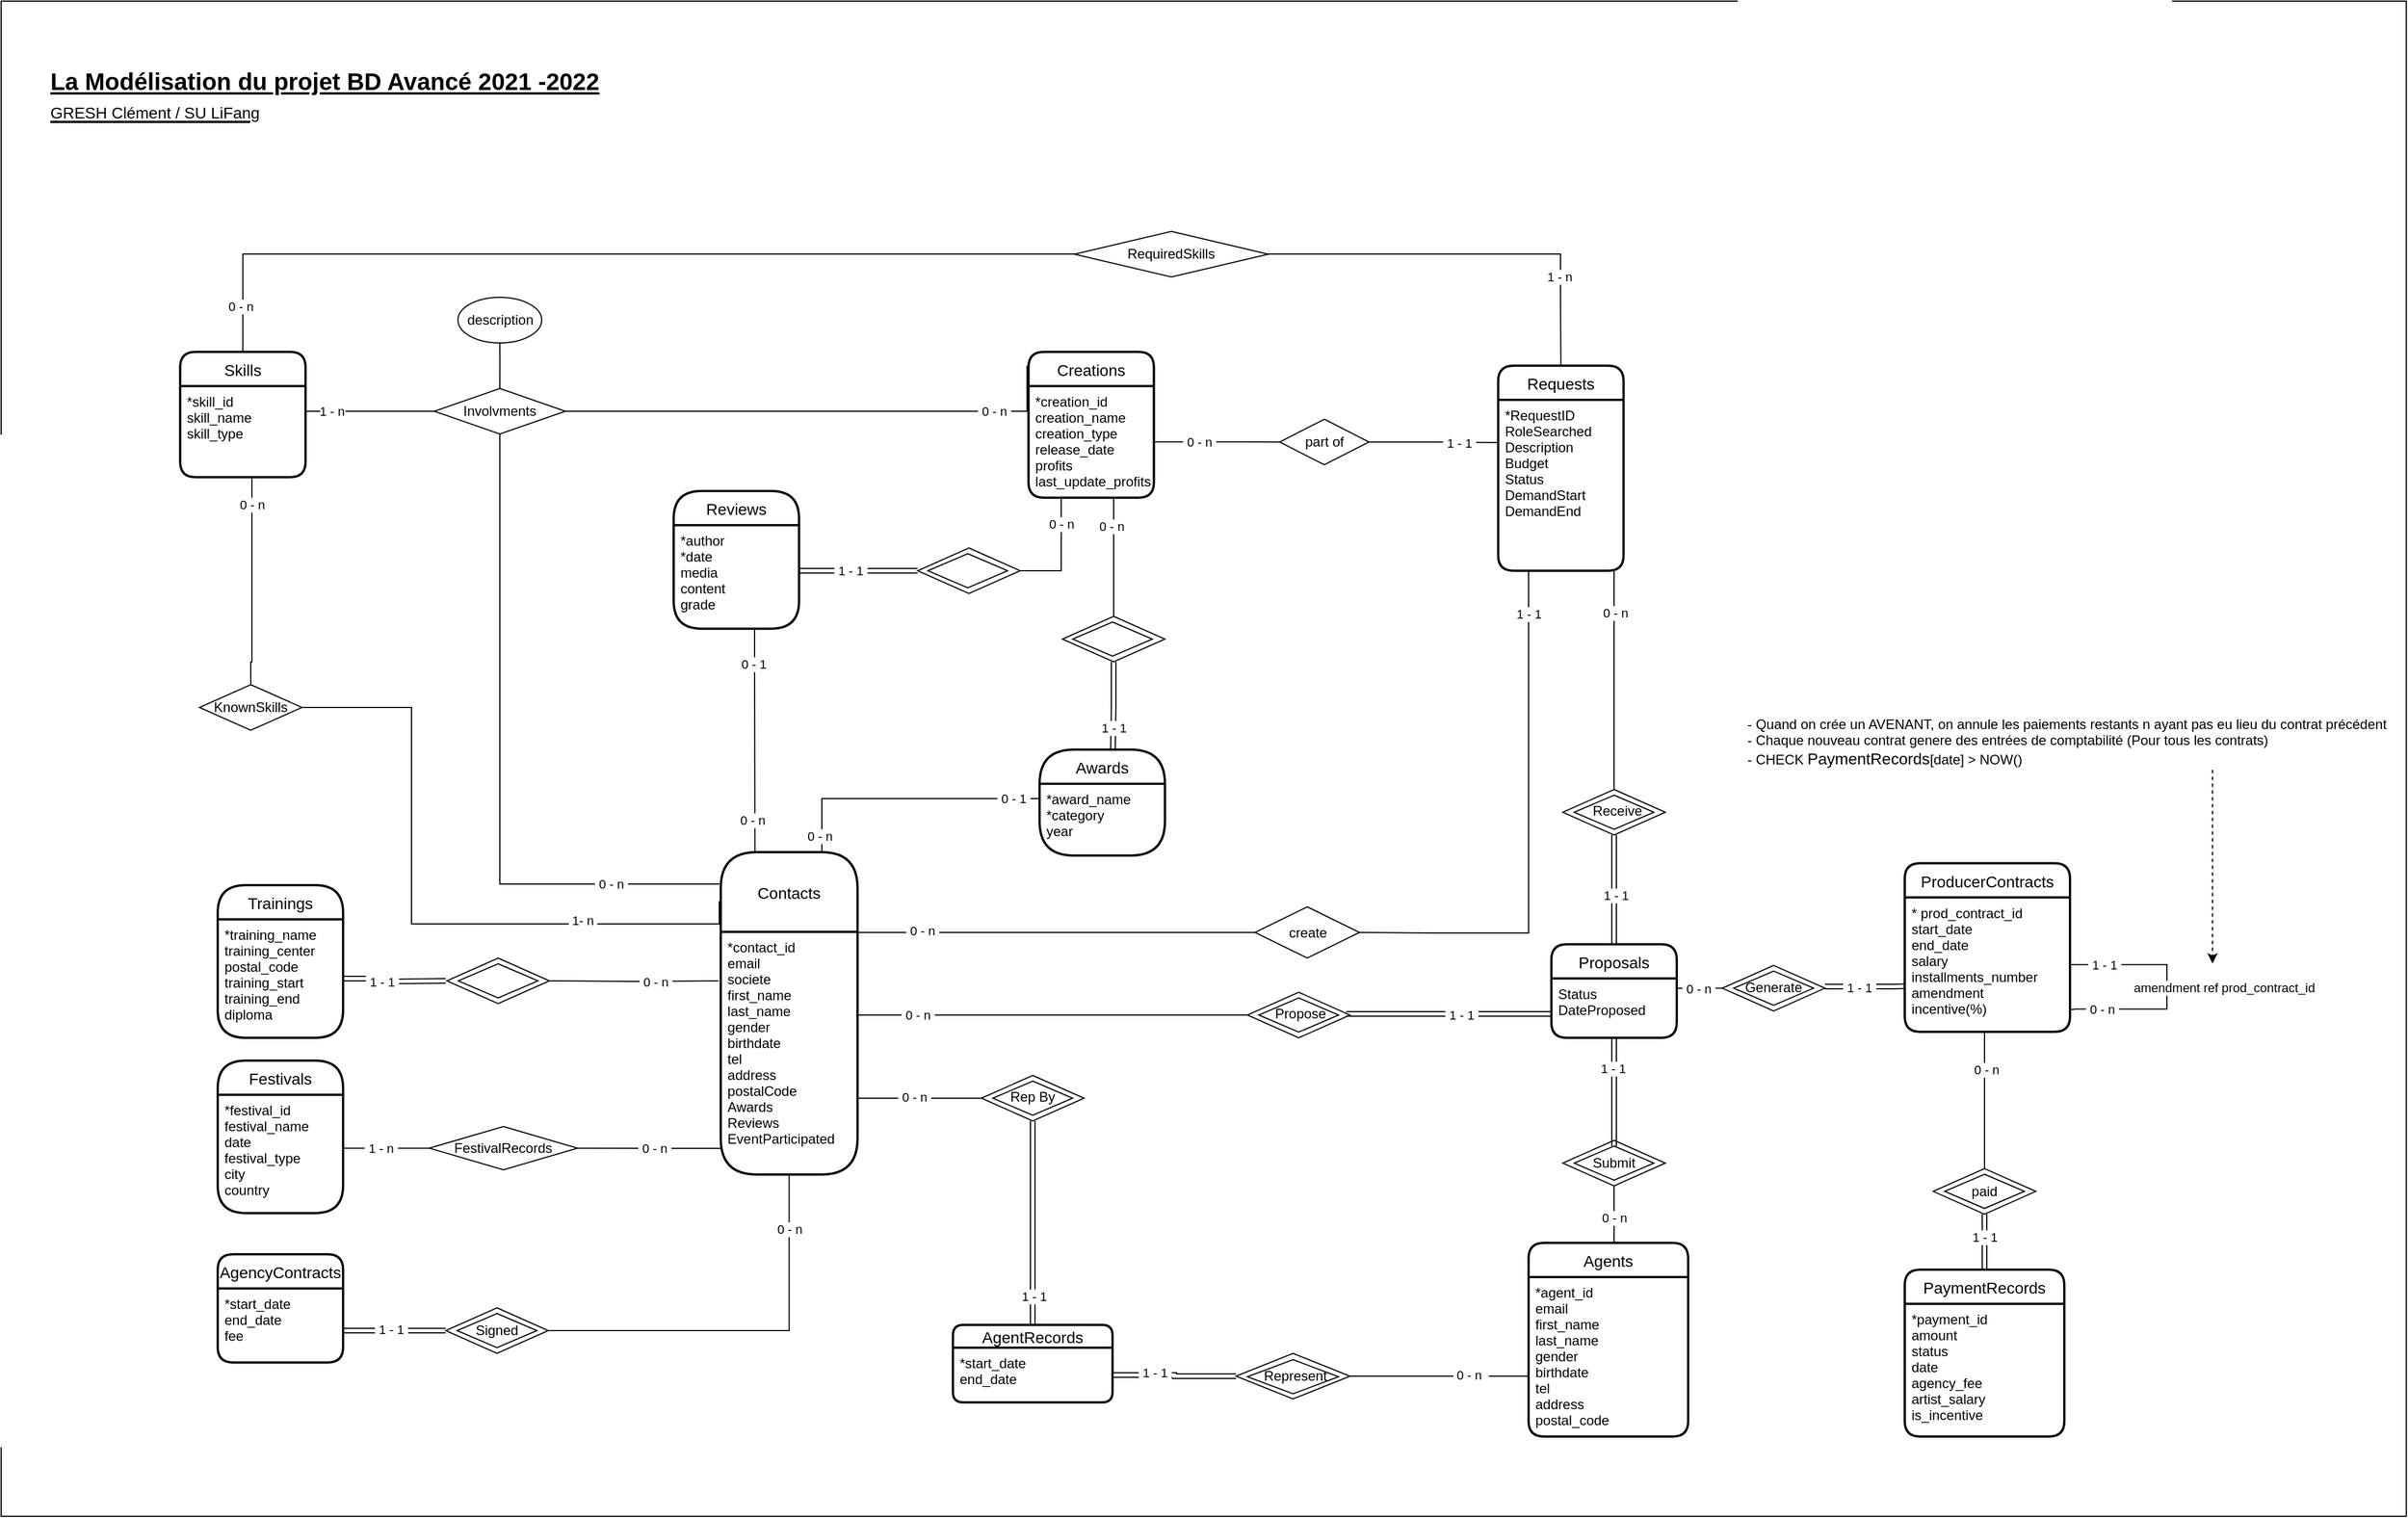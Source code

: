 <mxfile version="15.7.3" type="device"><diagram id="R2lEEEUBdFMjLlhIrx00" name="Page-1"><mxGraphModel dx="3012" dy="-1800" grid="1" gridSize="10" guides="1" tooltips="1" connect="1" arrows="1" fold="1" page="1" pageScale="1" pageWidth="2336" pageHeight="1654" math="0" shadow="0" extFonts="Permanent Marker^https://fonts.googleapis.com/css?family=Permanent+Marker"><root><mxCell id="0"/><mxCell id="1" parent="0"/><mxCell id="pV-mn0TwVt38ndsEZ02C-326" value="" style="rounded=0;whiteSpace=wrap;html=1;" vertex="1" parent="1"><mxGeometry x="90" y="3360" width="2110" height="1330" as="geometry"/></mxCell><mxCell id="mbh0JBsJNEGWv45l8wZp-10" value="La Modélisation du projet BD Avancé 2021 -2022&lt;br&gt;&lt;div style=&quot;text-align: left&quot;&gt;&lt;span style=&quot;font-size: 14px ; font-weight: normal&quot;&gt;GRESH Clément / SU LiFang&lt;/span&gt;&lt;/div&gt;&lt;span style=&quot;color: rgba(0 , 0 , 0 , 0) ; font-family: monospace ; font-size: 0px ; font-weight: 400&quot;&gt;%3CmxGraphModel%3E%3Croot%3E%3CmxCell%20id%3D%220%22%2F%3E%3CmxCell%20id%3D%221%22%20parent%3D%220%22%2F%3E%3CmxCell%20id%3D%222%22%20value%3D%22%22%20style%3D%22endArrow%3Dclassic%3Bhtml%3D1%3Brounded%3D0%3BendFill%3D1%3Bdashed%3D1%3B%22%20edge%3D%221%22%20parent%3D%221%22%3E%3CmxGeometry%20width%3D%2250%22%20height%3D%2250%22%20relative%3D%221%22%20as%3D%22geometry%22%3E%3CmxPoint%20x%3D%221790%22%20y%3D%222050%22%20as%3D%22sourcePoint%22%2F%3E%3CmxPoint%20x%3D%221920%22%20y%3D%222050%22%20as%3D%22targetPoint%22%2F%3E%3C%2FmxGeometry%3E%3C%2FmxCell%3E%3CmxCell%20id%3D%223%22%20value%3D%22%26amp%3Bnbsp%3BExplication%26amp%3Bnbsp%3B%22%20style%3D%22edgeLabel%3Bhtml%3D1%3Balign%3Dcenter%3BverticalAlign%3Dmiddle%3Bresizable%3D0%3Bpoints%3D%5B%5D%3B%22%20vertex%3D%221%22%20connectable%3D%220%22%20parent%3D%222%22%3E%3CmxGeometry%20x%3D%22-0.191%22%20y%3D%22-1%22%20relative%3D%221%22%20as%3D%22geometry%22%3E%3CmxPoint%20as%3D%22offset%22%2F%3E%3C%2FmxGeometry%3E%3C%2FmxCell%3E%3C%2Froot%3E%3C%2FmxGraphModel%3Eg&lt;/span&gt;" style="text;html=1;strokeColor=none;fillColor=none;align=center;verticalAlign=middle;whiteSpace=wrap;rounded=0;fontSize=21;fontStyle=5" parent="1" vertex="1"><mxGeometry x="99" y="3439.5" width="550" height="30" as="geometry"/></mxCell><mxCell id="pV-mn0TwVt38ndsEZ02C-318" style="edgeStyle=orthogonalEdgeStyle;rounded=0;orthogonalLoop=1;jettySize=auto;html=1;endArrow=none;endFill=0;" edge="1" parent="1" source="pV-mn0TwVt38ndsEZ02C-33" target="pV-mn0TwVt38ndsEZ02C-193"><mxGeometry relative="1" as="geometry"><Array as="points"><mxPoint x="810" y="4060"/></Array></mxGeometry></mxCell><mxCell id="pV-mn0TwVt38ndsEZ02C-319" value="&amp;nbsp;0 - 1&amp;nbsp;" style="edgeLabel;html=1;align=center;verticalAlign=middle;resizable=0;points=[];" vertex="1" connectable="0" parent="pV-mn0TwVt38ndsEZ02C-318"><mxGeometry x="0.808" relative="1" as="geometry"><mxPoint as="offset"/></mxGeometry></mxCell><mxCell id="pV-mn0TwVt38ndsEZ02C-320" value="&amp;nbsp;0 - n&amp;nbsp;" style="edgeLabel;html=1;align=center;verticalAlign=middle;resizable=0;points=[];" vertex="1" connectable="0" parent="pV-mn0TwVt38ndsEZ02C-318"><mxGeometry x="-0.878" y="2" relative="1" as="geometry"><mxPoint as="offset"/></mxGeometry></mxCell><mxCell id="pV-mn0TwVt38ndsEZ02C-33" value="Contacts" style="swimlane;childLayout=stackLayout;horizontal=1;startSize=70;horizontalStack=0;rounded=1;fontSize=14;fontStyle=0;strokeWidth=2;resizeParent=0;resizeLast=1;shadow=0;dashed=0;align=center;" vertex="1" parent="1"><mxGeometry x="721.3" y="4107" width="120" height="283" as="geometry"/></mxCell><mxCell id="pV-mn0TwVt38ndsEZ02C-34" value="*contact_id&#10;email&#10;societe&#10;first_name&#10;last_name&#10;gender&#10;birthdate&#10;tel&#10;address&#10;postalCode&#10;Awards&#10;Reviews&#10;EventParticipated&#10;&#10;" style="align=left;strokeColor=none;fillColor=none;spacingLeft=4;fontSize=12;verticalAlign=top;resizable=0;rotatable=0;part=1;" vertex="1" parent="pV-mn0TwVt38ndsEZ02C-33"><mxGeometry y="70" width="120" height="213" as="geometry"/></mxCell><mxCell id="pV-mn0TwVt38ndsEZ02C-35" value="Agents" style="swimlane;childLayout=stackLayout;horizontal=1;startSize=30;horizontalStack=0;rounded=1;fontSize=14;fontStyle=0;strokeWidth=2;resizeParent=0;resizeLast=1;shadow=0;dashed=0;align=center;" vertex="1" parent="1"><mxGeometry x="1430" y="4450" width="140" height="170" as="geometry"/></mxCell><mxCell id="pV-mn0TwVt38ndsEZ02C-36" value="*agent_id&#10;email&#10;first_name&#10;last_name&#10;gender&#10;birthdate&#10;tel&#10;address&#10;postal_code" style="align=left;strokeColor=none;fillColor=none;spacingLeft=4;fontSize=12;verticalAlign=top;resizable=0;rotatable=0;part=1;" vertex="1" parent="pV-mn0TwVt38ndsEZ02C-35"><mxGeometry y="30" width="140" height="140" as="geometry"/></mxCell><mxCell id="pV-mn0TwVt38ndsEZ02C-37" value="AgencyContracts" style="swimlane;childLayout=stackLayout;horizontal=1;startSize=30;horizontalStack=0;rounded=1;fontSize=14;fontStyle=0;strokeWidth=2;resizeParent=0;resizeLast=1;shadow=0;dashed=0;align=center;" vertex="1" parent="1"><mxGeometry x="280" y="4460" width="110" height="95" as="geometry"/></mxCell><mxCell id="pV-mn0TwVt38ndsEZ02C-38" value="*start_date&#10;end_date&#10;fee" style="align=left;strokeColor=none;fillColor=none;spacingLeft=4;fontSize=12;verticalAlign=top;resizable=0;rotatable=0;part=1;" vertex="1" parent="pV-mn0TwVt38ndsEZ02C-37"><mxGeometry y="30" width="110" height="65" as="geometry"/></mxCell><mxCell id="pV-mn0TwVt38ndsEZ02C-39" value="ProducerContracts" style="swimlane;childLayout=stackLayout;horizontal=1;startSize=30;horizontalStack=0;rounded=1;fontSize=14;fontStyle=0;strokeWidth=2;resizeParent=0;resizeLast=1;shadow=0;dashed=0;align=center;" vertex="1" parent="1"><mxGeometry x="1760" y="4116.77" width="145" height="148" as="geometry"/></mxCell><mxCell id="pV-mn0TwVt38ndsEZ02C-40" value="* prod_contract_id&#10;start_date&#10;end_date&#10;salary&#10;installments_number&#10;amendment&#10;incentive(%)" style="align=left;strokeColor=none;fillColor=none;spacingLeft=4;fontSize=12;verticalAlign=top;resizable=0;rotatable=0;part=1;" vertex="1" parent="pV-mn0TwVt38ndsEZ02C-39"><mxGeometry y="30" width="145" height="118" as="geometry"/></mxCell><mxCell id="pV-mn0TwVt38ndsEZ02C-41" style="edgeStyle=orthogonalEdgeStyle;rounded=0;orthogonalLoop=1;jettySize=auto;html=1;endArrow=none;endFill=0;entryX=1.001;entryY=0.836;entryDx=0;entryDy=0;entryPerimeter=0;" edge="1" parent="pV-mn0TwVt38ndsEZ02C-39" source="pV-mn0TwVt38ndsEZ02C-40" target="pV-mn0TwVt38ndsEZ02C-40"><mxGeometry relative="1" as="geometry"><mxPoint x="150" y="128" as="targetPoint"/><Array as="points"><mxPoint x="230" y="89"/><mxPoint x="230" y="128"/><mxPoint x="150" y="128"/></Array></mxGeometry></mxCell><mxCell id="pV-mn0TwVt38ndsEZ02C-42" value="amendment ref prod_contract_id" style="edgeLabel;html=1;align=center;verticalAlign=middle;resizable=0;points=[];" vertex="1" connectable="0" parent="pV-mn0TwVt38ndsEZ02C-41"><mxGeometry x="0.002" y="1" relative="1" as="geometry"><mxPoint x="49" as="offset"/></mxGeometry></mxCell><mxCell id="pV-mn0TwVt38ndsEZ02C-43" value="&amp;nbsp;1 - 1&amp;nbsp;" style="edgeLabel;html=1;align=center;verticalAlign=middle;resizable=0;points=[];" vertex="1" connectable="0" parent="pV-mn0TwVt38ndsEZ02C-41"><mxGeometry x="-0.767" relative="1" as="geometry"><mxPoint x="5" as="offset"/></mxGeometry></mxCell><mxCell id="pV-mn0TwVt38ndsEZ02C-44" value="&amp;nbsp;0 - n&amp;nbsp;" style="edgeLabel;html=1;align=center;verticalAlign=middle;resizable=0;points=[];" vertex="1" connectable="0" parent="pV-mn0TwVt38ndsEZ02C-41"><mxGeometry x="0.76" relative="1" as="geometry"><mxPoint x="3" as="offset"/></mxGeometry></mxCell><mxCell id="pV-mn0TwVt38ndsEZ02C-45" value="Requests" style="swimlane;childLayout=stackLayout;horizontal=1;startSize=30;horizontalStack=0;rounded=1;fontSize=14;fontStyle=0;strokeWidth=2;resizeParent=0;resizeLast=1;shadow=0;dashed=0;align=center;" vertex="1" parent="1"><mxGeometry x="1403.33" y="3680" width="110" height="180" as="geometry"/></mxCell><mxCell id="pV-mn0TwVt38ndsEZ02C-46" value="*RequestID&#10;RoleSearched&#10;Description&#10;Budget&#10;Status&#10;DemandStart&#10;DemandEnd&#10;" style="align=left;strokeColor=none;fillColor=none;spacingLeft=4;fontSize=12;verticalAlign=top;resizable=0;rotatable=0;part=1;" vertex="1" parent="pV-mn0TwVt38ndsEZ02C-45"><mxGeometry y="30" width="110" height="150" as="geometry"/></mxCell><mxCell id="pV-mn0TwVt38ndsEZ02C-49" value="" style="group" vertex="1" connectable="0" parent="1"><mxGeometry x="480.0" y="4507" width="90" height="40" as="geometry"/></mxCell><mxCell id="pV-mn0TwVt38ndsEZ02C-50" value="" style="group" vertex="1" connectable="0" parent="pV-mn0TwVt38ndsEZ02C-49"><mxGeometry width="90" height="40" as="geometry"/></mxCell><mxCell id="pV-mn0TwVt38ndsEZ02C-51" value="" style="rhombus;whiteSpace=wrap;html=1;align=left;verticalAlign=top;" vertex="1" parent="pV-mn0TwVt38ndsEZ02C-50"><mxGeometry width="90" height="40" as="geometry"/></mxCell><mxCell id="pV-mn0TwVt38ndsEZ02C-52" value="" style="group" vertex="1" connectable="0" parent="pV-mn0TwVt38ndsEZ02C-50"><mxGeometry x="10" y="5" width="70" height="30.0" as="geometry"/></mxCell><mxCell id="pV-mn0TwVt38ndsEZ02C-53" value="" style="rhombus;whiteSpace=wrap;html=1;align=left;verticalAlign=top;" vertex="1" parent="pV-mn0TwVt38ndsEZ02C-52"><mxGeometry width="70" height="30" as="geometry"/></mxCell><mxCell id="pV-mn0TwVt38ndsEZ02C-54" value="Signed" style="text;html=1;strokeColor=none;fillColor=none;align=center;verticalAlign=middle;whiteSpace=wrap;rounded=0;" vertex="1" parent="pV-mn0TwVt38ndsEZ02C-52"><mxGeometry x="5" y="4.547e-13" width="60" height="30" as="geometry"/></mxCell><mxCell id="pV-mn0TwVt38ndsEZ02C-55" value="" style="group" vertex="1" connectable="0" parent="1"><mxGeometry x="1730" y="4486.77" width="90" height="40" as="geometry"/></mxCell><mxCell id="pV-mn0TwVt38ndsEZ02C-253" style="edgeStyle=orthogonalEdgeStyle;rounded=0;orthogonalLoop=1;jettySize=auto;html=1;endArrow=none;endFill=0;shape=link;" edge="1" parent="1" source="pV-mn0TwVt38ndsEZ02C-56"><mxGeometry relative="1" as="geometry"><mxPoint x="1830" y="4424.77" as="targetPoint"/></mxGeometry></mxCell><mxCell id="pV-mn0TwVt38ndsEZ02C-254" value="&amp;nbsp;1 - 1&amp;nbsp;" style="edgeLabel;html=1;align=center;verticalAlign=middle;resizable=0;points=[];" vertex="1" connectable="0" parent="pV-mn0TwVt38ndsEZ02C-253"><mxGeometry x="-0.365" relative="1" as="geometry"><mxPoint y="-13" as="offset"/></mxGeometry></mxCell><mxCell id="pV-mn0TwVt38ndsEZ02C-56" value="PaymentRecords" style="swimlane;childLayout=stackLayout;horizontal=1;startSize=30;horizontalStack=0;rounded=1;fontSize=14;fontStyle=0;strokeWidth=2;resizeParent=0;resizeLast=1;shadow=0;dashed=0;align=center;" vertex="1" parent="1"><mxGeometry x="1760" y="4473.53" width="140" height="146.47" as="geometry"/></mxCell><mxCell id="pV-mn0TwVt38ndsEZ02C-57" value="*payment_id&#10;amount&#10;status&#10;date&#10;agency_fee&#10;artist_salary&#10;is_incentive" style="align=left;strokeColor=none;fillColor=none;spacingLeft=4;fontSize=12;verticalAlign=top;resizable=0;rotatable=0;part=1;" vertex="1" parent="pV-mn0TwVt38ndsEZ02C-56"><mxGeometry y="30" width="140" height="116.47" as="geometry"/></mxCell><mxCell id="pV-mn0TwVt38ndsEZ02C-60" style="edgeStyle=orthogonalEdgeStyle;rounded=0;orthogonalLoop=1;jettySize=auto;html=1;endArrow=none;endFill=0;exitX=0.5;exitY=0;exitDx=0;exitDy=0;entryX=0.5;entryY=0;entryDx=0;entryDy=0;" edge="1" parent="1" source="pV-mn0TwVt38ndsEZ02C-63" target="pV-mn0TwVt38ndsEZ02C-45"><mxGeometry relative="1" as="geometry"><mxPoint x="815.034" y="3702" as="sourcePoint"/><mxPoint x="1520" y="3842" as="targetPoint"/><Array as="points"><mxPoint x="302" y="3582"/><mxPoint x="1458" y="3582"/><mxPoint x="1458" y="3620"/></Array></mxGeometry></mxCell><mxCell id="pV-mn0TwVt38ndsEZ02C-61" value="&amp;nbsp;1 - n&amp;nbsp;" style="edgeLabel;html=1;align=center;verticalAlign=middle;resizable=0;points=[];" vertex="1" connectable="0" parent="pV-mn0TwVt38ndsEZ02C-60"><mxGeometry x="0.924" y="-1" relative="1" as="geometry"><mxPoint y="-27" as="offset"/></mxGeometry></mxCell><mxCell id="pV-mn0TwVt38ndsEZ02C-62" value="&amp;nbsp;0 - n&amp;nbsp;" style="edgeLabel;html=1;align=center;verticalAlign=middle;resizable=0;points=[];" vertex="1" connectable="0" parent="pV-mn0TwVt38ndsEZ02C-60"><mxGeometry x="-0.94" y="2" relative="1" as="geometry"><mxPoint as="offset"/></mxGeometry></mxCell><mxCell id="pV-mn0TwVt38ndsEZ02C-63" value="Skills" style="swimlane;childLayout=stackLayout;horizontal=1;startSize=30;horizontalStack=0;rounded=1;fontSize=14;fontStyle=0;strokeWidth=2;resizeParent=0;resizeLast=1;shadow=0;dashed=0;align=center;" vertex="1" parent="1"><mxGeometry x="247.06" y="3667.88" width="110" height="110" as="geometry"/></mxCell><mxCell id="pV-mn0TwVt38ndsEZ02C-64" value="*skill_id&#10;skill_name&#10;skill_type&#10;" style="align=left;strokeColor=none;fillColor=none;spacingLeft=4;fontSize=12;verticalAlign=top;resizable=0;rotatable=0;part=1;" vertex="1" parent="pV-mn0TwVt38ndsEZ02C-63"><mxGeometry y="30" width="110" height="80" as="geometry"/></mxCell><mxCell id="pV-mn0TwVt38ndsEZ02C-65" value="" style="group" vertex="1" connectable="0" parent="1"><mxGeometry x="264.0" y="3960" width="90" height="40" as="geometry"/></mxCell><mxCell id="pV-mn0TwVt38ndsEZ02C-66" value="" style="group" vertex="1" connectable="0" parent="pV-mn0TwVt38ndsEZ02C-65"><mxGeometry width="90" height="40" as="geometry"/></mxCell><mxCell id="pV-mn0TwVt38ndsEZ02C-67" value="" style="rhombus;whiteSpace=wrap;html=1;align=left;verticalAlign=top;" vertex="1" parent="pV-mn0TwVt38ndsEZ02C-66"><mxGeometry width="90" height="40" as="geometry"/></mxCell><mxCell id="pV-mn0TwVt38ndsEZ02C-68" value="KnownSkills" style="text;html=1;strokeColor=none;fillColor=none;align=center;verticalAlign=middle;whiteSpace=wrap;rounded=0;" vertex="1" parent="pV-mn0TwVt38ndsEZ02C-66"><mxGeometry x="15" y="5" width="60" height="30" as="geometry"/></mxCell><mxCell id="pV-mn0TwVt38ndsEZ02C-69" value="Trainings" style="swimlane;childLayout=stackLayout;horizontal=1;startSize=30;horizontalStack=0;rounded=1;fontSize=14;fontStyle=0;strokeWidth=2;resizeParent=0;resizeLast=1;shadow=0;dashed=0;align=center;arcSize=27;" vertex="1" parent="1"><mxGeometry x="280" y="4136" width="110" height="134" as="geometry"/></mxCell><mxCell id="pV-mn0TwVt38ndsEZ02C-70" value="*training_name&#10;training_center&#10;postal_code&#10;training_start&#10;training_end&#10;diploma" style="align=left;strokeColor=none;fillColor=none;spacingLeft=4;fontSize=12;verticalAlign=top;resizable=0;rotatable=0;part=1;" vertex="1" parent="pV-mn0TwVt38ndsEZ02C-69"><mxGeometry y="30" width="110" height="104" as="geometry"/></mxCell><mxCell id="pV-mn0TwVt38ndsEZ02C-71" value="" style="group" vertex="1" connectable="0" parent="1"><mxGeometry x="480" y="4200" width="90" height="40" as="geometry"/></mxCell><mxCell id="pV-mn0TwVt38ndsEZ02C-72" value="" style="group" vertex="1" connectable="0" parent="pV-mn0TwVt38ndsEZ02C-71"><mxGeometry width="90" height="40" as="geometry"/></mxCell><mxCell id="pV-mn0TwVt38ndsEZ02C-73" value="" style="rhombus;whiteSpace=wrap;html=1;align=left;verticalAlign=top;" vertex="1" parent="pV-mn0TwVt38ndsEZ02C-72"><mxGeometry x="1" width="90" height="40" as="geometry"/></mxCell><mxCell id="pV-mn0TwVt38ndsEZ02C-74" value="" style="group" vertex="1" connectable="0" parent="pV-mn0TwVt38ndsEZ02C-71"><mxGeometry x="10" y="5" width="70" height="30" as="geometry"/></mxCell><mxCell id="pV-mn0TwVt38ndsEZ02C-75" value="" style="rhombus;whiteSpace=wrap;html=1;align=left;verticalAlign=top;" vertex="1" parent="pV-mn0TwVt38ndsEZ02C-74"><mxGeometry x="1" width="70" height="30" as="geometry"/></mxCell><mxCell id="pV-mn0TwVt38ndsEZ02C-76" style="edgeStyle=orthogonalEdgeStyle;rounded=0;orthogonalLoop=1;jettySize=auto;html=1;endArrow=none;endFill=0;shape=link;" edge="1" parent="1" source="pV-mn0TwVt38ndsEZ02C-70"><mxGeometry relative="1" as="geometry"><mxPoint x="480" y="4220" as="targetPoint"/></mxGeometry></mxCell><mxCell id="pV-mn0TwVt38ndsEZ02C-77" value="&amp;nbsp;1 - 1&amp;nbsp;" style="edgeLabel;html=1;align=center;verticalAlign=middle;resizable=0;points=[];" vertex="1" connectable="0" parent="pV-mn0TwVt38ndsEZ02C-76"><mxGeometry x="0.133" y="-2" relative="1" as="geometry"><mxPoint x="-16" y="-2" as="offset"/></mxGeometry></mxCell><mxCell id="pV-mn0TwVt38ndsEZ02C-80" style="edgeStyle=orthogonalEdgeStyle;rounded=0;orthogonalLoop=1;jettySize=auto;html=1;entryX=0;entryY=0.5;entryDx=0;entryDy=0;endArrow=none;endFill=0;exitX=1;exitY=0.5;exitDx=0;exitDy=0;" edge="1" parent="1" source="pV-mn0TwVt38ndsEZ02C-83" target="pV-mn0TwVt38ndsEZ02C-217"><mxGeometry relative="1" as="geometry"><Array as="points"><mxPoint x="1180" y="3747"/><mxPoint x="1180" y="3747"/></Array><mxPoint x="1200" y="3712" as="targetPoint"/></mxGeometry></mxCell><mxCell id="pV-mn0TwVt38ndsEZ02C-81" value="&amp;nbsp;0 - n&amp;nbsp;" style="edgeLabel;html=1;align=center;verticalAlign=middle;resizable=0;points=[];" vertex="1" connectable="0" parent="pV-mn0TwVt38ndsEZ02C-80"><mxGeometry x="-0.736" y="1" relative="1" as="geometry"><mxPoint x="25" y="1" as="offset"/></mxGeometry></mxCell><mxCell id="pV-mn0TwVt38ndsEZ02C-82" value="Creations" style="swimlane;childLayout=stackLayout;horizontal=1;startSize=30;horizontalStack=0;rounded=1;fontSize=14;fontStyle=0;strokeWidth=2;resizeParent=0;resizeLast=1;shadow=0;dashed=0;align=center;" vertex="1" parent="1"><mxGeometry x="991.3" y="3667.88" width="110" height="128" as="geometry"/></mxCell><mxCell id="pV-mn0TwVt38ndsEZ02C-83" value="*creation_id&#10;creation_name&#10;creation_type&#10;release_date&#10;profits&#10;last_update_profits" style="align=left;strokeColor=none;fillColor=none;spacingLeft=4;fontSize=12;verticalAlign=top;resizable=0;rotatable=0;part=1;" vertex="1" parent="pV-mn0TwVt38ndsEZ02C-82"><mxGeometry y="30" width="110" height="98" as="geometry"/></mxCell><mxCell id="pV-mn0TwVt38ndsEZ02C-84" style="edgeStyle=orthogonalEdgeStyle;rounded=0;orthogonalLoop=1;jettySize=auto;html=1;endArrow=none;endFill=0;entryX=0.5;entryY=0;entryDx=0;entryDy=0;exitX=0.75;exitY=1;exitDx=0;exitDy=0;" edge="1" parent="1" source="pV-mn0TwVt38ndsEZ02C-64" target="pV-mn0TwVt38ndsEZ02C-67"><mxGeometry relative="1" as="geometry"><mxPoint x="755.3" y="3952" as="targetPoint"/><Array as="points"><mxPoint x="310" y="3778"/><mxPoint x="310" y="3940"/></Array></mxGeometry></mxCell><mxCell id="pV-mn0TwVt38ndsEZ02C-85" value="&amp;nbsp;0 - n&amp;nbsp;" style="edgeLabel;html=1;align=center;verticalAlign=middle;resizable=0;points=[];" vertex="1" connectable="0" parent="pV-mn0TwVt38ndsEZ02C-84"><mxGeometry x="-0.572" relative="1" as="geometry"><mxPoint as="offset"/></mxGeometry></mxCell><mxCell id="pV-mn0TwVt38ndsEZ02C-86" style="edgeStyle=orthogonalEdgeStyle;rounded=0;orthogonalLoop=1;jettySize=auto;html=1;endArrow=none;endFill=0;exitX=1;exitY=0.5;exitDx=0;exitDy=0;" edge="1" parent="1" source="pV-mn0TwVt38ndsEZ02C-67"><mxGeometry relative="1" as="geometry"><mxPoint x="755.3" y="3992" as="sourcePoint"/><mxPoint x="720" y="4150" as="targetPoint"/><Array as="points"><mxPoint x="450" y="3980"/><mxPoint x="450" y="4170"/><mxPoint x="720" y="4170"/></Array></mxGeometry></mxCell><mxCell id="pV-mn0TwVt38ndsEZ02C-87" value="&amp;nbsp;1- n&amp;nbsp;" style="edgeLabel;html=1;align=center;verticalAlign=middle;resizable=0;points=[];" vertex="1" connectable="0" parent="pV-mn0TwVt38ndsEZ02C-86"><mxGeometry x="0.569" y="1" relative="1" as="geometry"><mxPoint x="-16" y="-2" as="offset"/></mxGeometry></mxCell><mxCell id="pV-mn0TwVt38ndsEZ02C-88" style="edgeStyle=orthogonalEdgeStyle;rounded=0;orthogonalLoop=1;jettySize=auto;html=1;entryX=0.5;entryY=0;entryDx=0;entryDy=0;endArrow=none;endFill=0;" edge="1" parent="1" source="pV-mn0TwVt38ndsEZ02C-89" target="pV-mn0TwVt38ndsEZ02C-98"><mxGeometry relative="1" as="geometry"><mxPoint x="782.15" y="3695" as="targetPoint"/></mxGeometry></mxCell><mxCell id="pV-mn0TwVt38ndsEZ02C-89" value="description" style="ellipse;whiteSpace=wrap;html=1;" vertex="1" parent="1"><mxGeometry x="490.75" y="3620" width="73.5" height="40" as="geometry"/></mxCell><mxCell id="pV-mn0TwVt38ndsEZ02C-90" style="edgeStyle=orthogonalEdgeStyle;rounded=0;orthogonalLoop=1;jettySize=auto;html=1;endArrow=none;endFill=0;exitX=1;exitY=0.5;exitDx=0;exitDy=0;" edge="1" parent="1" source="pV-mn0TwVt38ndsEZ02C-98"><mxGeometry relative="1" as="geometry"><Array as="points"><mxPoint x="990" y="3720"/></Array><mxPoint x="990" y="3680" as="targetPoint"/></mxGeometry></mxCell><mxCell id="pV-mn0TwVt38ndsEZ02C-91" value="&amp;nbsp;0 - n&amp;nbsp;" style="edgeLabel;html=1;align=center;verticalAlign=middle;resizable=0;points=[];" vertex="1" connectable="0" parent="pV-mn0TwVt38ndsEZ02C-90"><mxGeometry x="0.691" relative="1" as="geometry"><mxPoint as="offset"/></mxGeometry></mxCell><mxCell id="pV-mn0TwVt38ndsEZ02C-92" style="edgeStyle=orthogonalEdgeStyle;rounded=0;orthogonalLoop=1;jettySize=auto;html=1;entryX=-0.009;entryY=0.099;entryDx=0;entryDy=0;endArrow=none;endFill=0;exitX=0.5;exitY=1;exitDx=0;exitDy=0;entryPerimeter=0;" edge="1" parent="1" source="pV-mn0TwVt38ndsEZ02C-98" target="pV-mn0TwVt38ndsEZ02C-33"><mxGeometry relative="1" as="geometry"><Array as="points"><mxPoint x="528" y="4135"/></Array></mxGeometry></mxCell><mxCell id="pV-mn0TwVt38ndsEZ02C-93" value="&amp;nbsp;0 - n&amp;nbsp;" style="edgeLabel;html=1;align=center;verticalAlign=middle;resizable=0;points=[];" vertex="1" connectable="0" parent="pV-mn0TwVt38ndsEZ02C-92"><mxGeometry x="0.674" relative="1" as="geometry"><mxPoint as="offset"/></mxGeometry></mxCell><mxCell id="pV-mn0TwVt38ndsEZ02C-94" value="" style="group" vertex="1" connectable="0" parent="1"><mxGeometry x="465.65" y="4347.84" width="130" height="38" as="geometry"/></mxCell><mxCell id="pV-mn0TwVt38ndsEZ02C-95" value="" style="group" vertex="1" connectable="0" parent="pV-mn0TwVt38ndsEZ02C-94"><mxGeometry width="130" height="38" as="geometry"/></mxCell><mxCell id="pV-mn0TwVt38ndsEZ02C-96" value="" style="rhombus;whiteSpace=wrap;html=1;align=left;verticalAlign=top;" vertex="1" parent="pV-mn0TwVt38ndsEZ02C-95"><mxGeometry width="130" height="38" as="geometry"/></mxCell><mxCell id="pV-mn0TwVt38ndsEZ02C-97" value="FestivalRecords" style="text;html=1;strokeColor=none;fillColor=none;align=center;verticalAlign=middle;whiteSpace=wrap;rounded=0;" vertex="1" parent="pV-mn0TwVt38ndsEZ02C-95"><mxGeometry x="21.667" y="4.75" width="86.667" height="28.5" as="geometry"/></mxCell><mxCell id="pV-mn0TwVt38ndsEZ02C-98" value="" style="rhombus;whiteSpace=wrap;html=1;align=left;verticalAlign=top;" vertex="1" parent="1"><mxGeometry x="470" y="3700" width="115" height="40" as="geometry"/></mxCell><mxCell id="pV-mn0TwVt38ndsEZ02C-99" value="Involvments" style="text;html=1;strokeColor=none;fillColor=none;align=center;verticalAlign=middle;whiteSpace=wrap;rounded=0;" vertex="1" parent="1"><mxGeometry x="488.647" y="3704.314" width="76.667" height="31.364" as="geometry"/></mxCell><mxCell id="pV-mn0TwVt38ndsEZ02C-100" style="edgeStyle=orthogonalEdgeStyle;rounded=0;orthogonalLoop=1;jettySize=auto;html=1;entryX=0.5;entryY=1;entryDx=0;entryDy=0;endArrow=none;endFill=0;shape=link;" edge="1" parent="1" source="pV-mn0TwVt38ndsEZ02C-102" target="pV-mn0TwVt38ndsEZ02C-118"><mxGeometry relative="1" as="geometry"/></mxCell><mxCell id="pV-mn0TwVt38ndsEZ02C-101" value="&amp;nbsp;1 - 1" style="edgeLabel;html=1;align=center;verticalAlign=middle;resizable=0;points=[];" vertex="1" connectable="0" parent="pV-mn0TwVt38ndsEZ02C-100"><mxGeometry x="-0.095" y="-2" relative="1" as="geometry"><mxPoint x="-2" as="offset"/></mxGeometry></mxCell><mxCell id="pV-mn0TwVt38ndsEZ02C-102" value="Proposals" style="swimlane;childLayout=stackLayout;horizontal=1;startSize=30;horizontalStack=0;rounded=1;fontSize=14;fontStyle=0;strokeWidth=2;resizeParent=0;resizeLast=1;shadow=0;dashed=0;align=center;" vertex="1" parent="1"><mxGeometry x="1450" y="4187.85" width="110" height="82.15" as="geometry"/></mxCell><mxCell id="pV-mn0TwVt38ndsEZ02C-103" value="Status&#10;DateProposed" style="align=left;strokeColor=none;fillColor=none;spacingLeft=4;fontSize=12;verticalAlign=top;resizable=0;rotatable=0;part=1;" vertex="1" parent="pV-mn0TwVt38ndsEZ02C-102"><mxGeometry y="30" width="110" height="52.15" as="geometry"/></mxCell><mxCell id="pV-mn0TwVt38ndsEZ02C-104" value="" style="group" vertex="1" connectable="0" parent="1"><mxGeometry x="1460.0" y="4360" width="90" height="40" as="geometry"/></mxCell><mxCell id="pV-mn0TwVt38ndsEZ02C-105" value="" style="group" vertex="1" connectable="0" parent="pV-mn0TwVt38ndsEZ02C-104"><mxGeometry width="90" height="40" as="geometry"/></mxCell><mxCell id="pV-mn0TwVt38ndsEZ02C-106" value="" style="rhombus;whiteSpace=wrap;html=1;align=left;verticalAlign=top;" vertex="1" parent="pV-mn0TwVt38ndsEZ02C-105"><mxGeometry width="90" height="40" as="geometry"/></mxCell><mxCell id="pV-mn0TwVt38ndsEZ02C-107" value="" style="group" vertex="1" connectable="0" parent="pV-mn0TwVt38ndsEZ02C-105"><mxGeometry x="10" y="5" width="70" height="30" as="geometry"/></mxCell><mxCell id="pV-mn0TwVt38ndsEZ02C-108" value="" style="rhombus;whiteSpace=wrap;html=1;align=left;verticalAlign=top;" vertex="1" parent="pV-mn0TwVt38ndsEZ02C-107"><mxGeometry width="70" height="30" as="geometry"/></mxCell><mxCell id="pV-mn0TwVt38ndsEZ02C-109" value="Submit" style="text;html=1;strokeColor=none;fillColor=none;align=center;verticalAlign=middle;whiteSpace=wrap;rounded=0;" vertex="1" parent="pV-mn0TwVt38ndsEZ02C-107"><mxGeometry x="5" width="60" height="30" as="geometry"/></mxCell><mxCell id="pV-mn0TwVt38ndsEZ02C-110" value="" style="group" vertex="1" connectable="0" parent="1"><mxGeometry x="1183.33" y="4230" width="90" height="40" as="geometry"/></mxCell><mxCell id="pV-mn0TwVt38ndsEZ02C-111" value="" style="group" vertex="1" connectable="0" parent="pV-mn0TwVt38ndsEZ02C-110"><mxGeometry width="90" height="40" as="geometry"/></mxCell><mxCell id="pV-mn0TwVt38ndsEZ02C-112" value="" style="rhombus;whiteSpace=wrap;html=1;align=left;verticalAlign=top;" vertex="1" parent="pV-mn0TwVt38ndsEZ02C-111"><mxGeometry width="90" height="40" as="geometry"/></mxCell><mxCell id="pV-mn0TwVt38ndsEZ02C-113" value="" style="group" vertex="1" connectable="0" parent="pV-mn0TwVt38ndsEZ02C-111"><mxGeometry x="10" y="5" width="70" height="30" as="geometry"/></mxCell><mxCell id="pV-mn0TwVt38ndsEZ02C-114" value="" style="rhombus;whiteSpace=wrap;html=1;align=left;verticalAlign=top;" vertex="1" parent="pV-mn0TwVt38ndsEZ02C-113"><mxGeometry width="70" height="30" as="geometry"/></mxCell><mxCell id="pV-mn0TwVt38ndsEZ02C-115" value="Propose" style="text;html=1;strokeColor=none;fillColor=none;align=center;verticalAlign=middle;whiteSpace=wrap;rounded=0;" vertex="1" parent="pV-mn0TwVt38ndsEZ02C-113"><mxGeometry x="7" y="-1" width="60" height="30" as="geometry"/></mxCell><mxCell id="pV-mn0TwVt38ndsEZ02C-116" value="" style="group" vertex="1" connectable="0" parent="1"><mxGeometry x="1460.0" y="4052" width="90" height="40" as="geometry"/></mxCell><mxCell id="pV-mn0TwVt38ndsEZ02C-117" value="" style="group" vertex="1" connectable="0" parent="pV-mn0TwVt38ndsEZ02C-116"><mxGeometry width="90" height="40" as="geometry"/></mxCell><mxCell id="pV-mn0TwVt38ndsEZ02C-118" value="" style="rhombus;whiteSpace=wrap;html=1;align=left;verticalAlign=top;" vertex="1" parent="pV-mn0TwVt38ndsEZ02C-117"><mxGeometry width="90" height="40" as="geometry"/></mxCell><mxCell id="pV-mn0TwVt38ndsEZ02C-119" value="" style="group" vertex="1" connectable="0" parent="pV-mn0TwVt38ndsEZ02C-117"><mxGeometry x="10" y="5" width="70" height="30" as="geometry"/></mxCell><mxCell id="pV-mn0TwVt38ndsEZ02C-120" value="" style="rhombus;whiteSpace=wrap;html=1;align=left;verticalAlign=top;" vertex="1" parent="pV-mn0TwVt38ndsEZ02C-119"><mxGeometry width="70" height="30" as="geometry"/></mxCell><mxCell id="pV-mn0TwVt38ndsEZ02C-121" value="Receive" style="text;html=1;strokeColor=none;fillColor=none;align=center;verticalAlign=middle;whiteSpace=wrap;rounded=0;" vertex="1" parent="pV-mn0TwVt38ndsEZ02C-119"><mxGeometry x="8.0" y="-1" width="60" height="30" as="geometry"/></mxCell><mxCell id="pV-mn0TwVt38ndsEZ02C-122" style="edgeStyle=orthogonalEdgeStyle;rounded=0;orthogonalLoop=1;jettySize=auto;html=1;endArrow=none;endFill=0;entryX=0.491;entryY=0.001;entryDx=0;entryDy=0;entryPerimeter=0;exitX=0.5;exitY=1;exitDx=0;exitDy=0;" edge="1" parent="1" source="pV-mn0TwVt38ndsEZ02C-106" target="pV-mn0TwVt38ndsEZ02C-35"><mxGeometry relative="1" as="geometry"><mxPoint x="1236.33" y="4352" as="sourcePoint"/><mxPoint x="1236.33" y="4442" as="targetPoint"/><Array as="points"><mxPoint x="1505" y="4450"/></Array></mxGeometry></mxCell><mxCell id="pV-mn0TwVt38ndsEZ02C-123" value="&amp;nbsp;0 - n&amp;nbsp;" style="edgeLabel;html=1;align=center;verticalAlign=middle;resizable=0;points=[];" vertex="1" connectable="0" parent="pV-mn0TwVt38ndsEZ02C-122"><mxGeometry x="0.403" y="2" relative="1" as="geometry"><mxPoint x="-2" y="-12" as="offset"/></mxGeometry></mxCell><mxCell id="pV-mn0TwVt38ndsEZ02C-124" style="edgeStyle=orthogonalEdgeStyle;rounded=0;orthogonalLoop=1;jettySize=auto;html=1;endArrow=none;endFill=0;shape=link;entryX=0.5;entryY=1;entryDx=0;entryDy=0;exitX=0.5;exitY=0;exitDx=0;exitDy=0;" edge="1" parent="1" target="pV-mn0TwVt38ndsEZ02C-103" source="pV-mn0TwVt38ndsEZ02C-109"><mxGeometry relative="1" as="geometry"><mxPoint x="1286.33" y="4312" as="sourcePoint"/><Array as="points"><mxPoint x="1505" y="4350"/><mxPoint x="1505" y="4350"/></Array><mxPoint x="1450" y="4217" as="targetPoint"/></mxGeometry></mxCell><mxCell id="pV-mn0TwVt38ndsEZ02C-125" value="&amp;nbsp;1 - 1&amp;nbsp;" style="edgeLabel;html=1;align=center;verticalAlign=middle;resizable=0;points=[];" vertex="1" connectable="0" parent="pV-mn0TwVt38ndsEZ02C-124"><mxGeometry x="0.464" y="2" relative="1" as="geometry"><mxPoint x="1" y="1" as="offset"/></mxGeometry></mxCell><mxCell id="pV-mn0TwVt38ndsEZ02C-126" style="edgeStyle=orthogonalEdgeStyle;rounded=0;orthogonalLoop=1;jettySize=auto;html=1;entryX=0.5;entryY=0;entryDx=0;entryDy=0;endArrow=none;endFill=0;exitX=0.5;exitY=1;exitDx=0;exitDy=0;" edge="1" parent="1" source="pV-mn0TwVt38ndsEZ02C-46" target="pV-mn0TwVt38ndsEZ02C-118"><mxGeometry relative="1" as="geometry"><mxPoint x="1505" y="3992" as="sourcePoint"/><Array as="points"><mxPoint x="1505" y="3860"/></Array></mxGeometry></mxCell><mxCell id="pV-mn0TwVt38ndsEZ02C-127" value="&amp;nbsp;0 - n&amp;nbsp;" style="edgeLabel;html=1;align=center;verticalAlign=middle;resizable=0;points=[];" vertex="1" connectable="0" parent="pV-mn0TwVt38ndsEZ02C-126"><mxGeometry x="-0.075" y="1" relative="1" as="geometry"><mxPoint y="-27" as="offset"/></mxGeometry></mxCell><mxCell id="pV-mn0TwVt38ndsEZ02C-132" value="" style="group" vertex="1" connectable="0" parent="1"><mxGeometry x="1610" y="4211.43" width="80" height="35" as="geometry"/></mxCell><mxCell id="pV-mn0TwVt38ndsEZ02C-133" value="" style="rhombus;whiteSpace=wrap;html=1;align=left;verticalAlign=top;" vertex="1" parent="pV-mn0TwVt38ndsEZ02C-132"><mxGeometry x="-10" y="-5" width="90" height="40" as="geometry"/></mxCell><mxCell id="pV-mn0TwVt38ndsEZ02C-134" value="" style="rhombus;whiteSpace=wrap;html=1;align=left;verticalAlign=top;" vertex="1" parent="pV-mn0TwVt38ndsEZ02C-132"><mxGeometry width="70" height="30" as="geometry"/></mxCell><mxCell id="pV-mn0TwVt38ndsEZ02C-135" value="Generate" style="text;html=1;strokeColor=none;fillColor=none;align=center;verticalAlign=middle;whiteSpace=wrap;rounded=0;" vertex="1" parent="pV-mn0TwVt38ndsEZ02C-132"><mxGeometry x="5" width="60" height="30" as="geometry"/></mxCell><mxCell id="pV-mn0TwVt38ndsEZ02C-148" value="AgentRecords" style="swimlane;childLayout=stackLayout;horizontal=1;startSize=20;horizontalStack=0;rounded=1;fontSize=14;fontStyle=0;strokeWidth=2;resizeParent=0;resizeLast=1;shadow=0;dashed=0;align=center;" vertex="1" parent="1"><mxGeometry x="925" y="4522" width="140" height="68" as="geometry"/></mxCell><mxCell id="pV-mn0TwVt38ndsEZ02C-149" value="*start_date&#10;end_date" style="align=left;strokeColor=none;fillColor=none;spacingLeft=4;fontSize=12;verticalAlign=top;resizable=0;rotatable=0;part=1;" vertex="1" parent="pV-mn0TwVt38ndsEZ02C-148"><mxGeometry y="20" width="140" height="48" as="geometry"/></mxCell><mxCell id="pV-mn0TwVt38ndsEZ02C-150" value="" style="group" vertex="1" connectable="0" parent="1"><mxGeometry x="950" y="4303" width="90" height="40" as="geometry"/></mxCell><mxCell id="pV-mn0TwVt38ndsEZ02C-151" value="" style="group" vertex="1" connectable="0" parent="pV-mn0TwVt38ndsEZ02C-150"><mxGeometry width="90" height="40" as="geometry"/></mxCell><mxCell id="pV-mn0TwVt38ndsEZ02C-152" value="" style="rhombus;whiteSpace=wrap;html=1;align=left;verticalAlign=top;" vertex="1" parent="pV-mn0TwVt38ndsEZ02C-151"><mxGeometry width="90" height="40" as="geometry"/></mxCell><mxCell id="pV-mn0TwVt38ndsEZ02C-153" value="" style="group" vertex="1" connectable="0" parent="pV-mn0TwVt38ndsEZ02C-151"><mxGeometry x="10" y="5" width="74.76" height="30" as="geometry"/></mxCell><mxCell id="pV-mn0TwVt38ndsEZ02C-154" value="" style="rhombus;whiteSpace=wrap;html=1;align=left;verticalAlign=top;" vertex="1" parent="pV-mn0TwVt38ndsEZ02C-153"><mxGeometry width="70" height="30" as="geometry"/></mxCell><mxCell id="pV-mn0TwVt38ndsEZ02C-155" value="Rep By" style="text;html=1;strokeColor=none;fillColor=none;align=center;verticalAlign=middle;whiteSpace=wrap;rounded=0;" vertex="1" parent="pV-mn0TwVt38ndsEZ02C-153"><mxGeometry x="-4.76" y="-1.0" width="79.52" height="30" as="geometry"/></mxCell><mxCell id="pV-mn0TwVt38ndsEZ02C-156" style="edgeStyle=orthogonalEdgeStyle;rounded=0;orthogonalLoop=1;jettySize=auto;html=1;entryX=0;entryY=0.5;entryDx=0;entryDy=0;endArrow=none;endFill=0;" edge="1" parent="1" source="pV-mn0TwVt38ndsEZ02C-34" target="pV-mn0TwVt38ndsEZ02C-152"><mxGeometry relative="1" as="geometry"><Array as="points"><mxPoint x="860" y="4323"/><mxPoint x="860" y="4323"/></Array></mxGeometry></mxCell><mxCell id="pV-mn0TwVt38ndsEZ02C-157" value="&amp;nbsp;0 - n&amp;nbsp;" style="edgeLabel;html=1;align=center;verticalAlign=middle;resizable=0;points=[];" vertex="1" connectable="0" parent="pV-mn0TwVt38ndsEZ02C-156"><mxGeometry x="-0.099" y="1" relative="1" as="geometry"><mxPoint as="offset"/></mxGeometry></mxCell><mxCell id="pV-mn0TwVt38ndsEZ02C-160" value="" style="group" vertex="1" connectable="0" parent="1"><mxGeometry x="1183.33" y="4547" width="90" height="40" as="geometry"/></mxCell><mxCell id="pV-mn0TwVt38ndsEZ02C-161" value="" style="group" vertex="1" connectable="0" parent="pV-mn0TwVt38ndsEZ02C-160"><mxGeometry width="90" height="40" as="geometry"/></mxCell><mxCell id="pV-mn0TwVt38ndsEZ02C-162" value="" style="rhombus;whiteSpace=wrap;html=1;align=left;verticalAlign=top;" vertex="1" parent="pV-mn0TwVt38ndsEZ02C-161"><mxGeometry x="-10" width="100" height="40" as="geometry"/></mxCell><mxCell id="pV-mn0TwVt38ndsEZ02C-163" value="" style="group" vertex="1" connectable="0" parent="pV-mn0TwVt38ndsEZ02C-161"><mxGeometry x="10" y="5.5" width="70" height="30.0" as="geometry"/></mxCell><mxCell id="pV-mn0TwVt38ndsEZ02C-164" value="" style="rhombus;whiteSpace=wrap;html=1;align=left;verticalAlign=top;" vertex="1" parent="pV-mn0TwVt38ndsEZ02C-163"><mxGeometry x="-10" width="80" height="30" as="geometry"/></mxCell><mxCell id="pV-mn0TwVt38ndsEZ02C-165" value="Represent" style="text;html=1;strokeColor=none;fillColor=none;align=center;verticalAlign=middle;whiteSpace=wrap;rounded=0;" vertex="1" parent="pV-mn0TwVt38ndsEZ02C-163"><mxGeometry x="4.17" y="-0.5" width="55" height="30" as="geometry"/></mxCell><mxCell id="pV-mn0TwVt38ndsEZ02C-170" value="" style="group;rotation=90;" vertex="1" connectable="0" parent="1"><mxGeometry x="1785.0" y="4384.77" width="90" height="40" as="geometry"/></mxCell><mxCell id="pV-mn0TwVt38ndsEZ02C-171" value="" style="group" vertex="1" connectable="0" parent="pV-mn0TwVt38ndsEZ02C-170"><mxGeometry width="90" height="40" as="geometry"/></mxCell><mxCell id="pV-mn0TwVt38ndsEZ02C-172" value="" style="rhombus;whiteSpace=wrap;html=1;align=left;verticalAlign=top;" vertex="1" parent="pV-mn0TwVt38ndsEZ02C-171"><mxGeometry width="90" height="40" as="geometry"/></mxCell><mxCell id="pV-mn0TwVt38ndsEZ02C-173" value="" style="group" vertex="1" connectable="0" parent="pV-mn0TwVt38ndsEZ02C-171"><mxGeometry x="10" y="5" width="70" height="30.0" as="geometry"/></mxCell><mxCell id="pV-mn0TwVt38ndsEZ02C-174" value="" style="rhombus;whiteSpace=wrap;html=1;align=left;verticalAlign=top;" vertex="1" parent="pV-mn0TwVt38ndsEZ02C-173"><mxGeometry width="70" height="30" as="geometry"/></mxCell><mxCell id="pV-mn0TwVt38ndsEZ02C-175" value="paid" style="text;html=1;strokeColor=none;fillColor=none;align=center;verticalAlign=middle;whiteSpace=wrap;rounded=0;" vertex="1" parent="pV-mn0TwVt38ndsEZ02C-173"><mxGeometry x="5.0" y="4.547e-13" width="60" height="30" as="geometry"/></mxCell><mxCell id="pV-mn0TwVt38ndsEZ02C-251" style="edgeStyle=orthogonalEdgeStyle;rounded=0;orthogonalLoop=1;jettySize=auto;html=1;dashed=1;" edge="1" parent="1" source="pV-mn0TwVt38ndsEZ02C-181"><mxGeometry relative="1" as="geometry"><mxPoint x="2030" y="4204.77" as="targetPoint"/><Array as="points"><mxPoint x="2030" y="4204.77"/><mxPoint x="2030" y="4204.77"/></Array></mxGeometry></mxCell><mxCell id="pV-mn0TwVt38ndsEZ02C-181" value="- Quand on crée un AVENANT, on annule les paiements restants n ayant pas eu lieu du contrat précédent&lt;br&gt;- Chaque nouveau contrat genere des entrées de comptabilité (Pour tous les contrats)&lt;br&gt;- CHECK&amp;nbsp;&lt;span style=&quot;font-size: 14px ; text-align: center&quot;&gt;PaymentRecords&lt;/span&gt;[date] &amp;gt; NOW()" style="text;html=1;align=left;verticalAlign=middle;resizable=0;points=[];autosize=1;strokeColor=none;fillColor=none;" vertex="1" parent="1"><mxGeometry x="1620" y="3984.77" width="580" height="50" as="geometry"/></mxCell><mxCell id="pV-mn0TwVt38ndsEZ02C-190" style="edgeStyle=orthogonalEdgeStyle;rounded=0;orthogonalLoop=1;jettySize=auto;html=1;entryX=0;entryY=0.5;entryDx=0;entryDy=0;startArrow=none;startFill=0;endArrow=none;endFill=0;" edge="1" parent="1" source="pV-mn0TwVt38ndsEZ02C-64" target="pV-mn0TwVt38ndsEZ02C-98"><mxGeometry relative="1" as="geometry"><Array as="points"><mxPoint x="390" y="3720"/><mxPoint x="390" y="3720"/></Array></mxGeometry></mxCell><mxCell id="pV-mn0TwVt38ndsEZ02C-191" value="1 - n" style="edgeLabel;html=1;align=center;verticalAlign=middle;resizable=0;points=[];" vertex="1" connectable="0" parent="pV-mn0TwVt38ndsEZ02C-190"><mxGeometry x="-0.767" y="1" relative="1" as="geometry"><mxPoint x="10" y="1" as="offset"/></mxGeometry></mxCell><mxCell id="pV-mn0TwVt38ndsEZ02C-192" value="Awards" style="swimlane;childLayout=stackLayout;horizontal=1;startSize=30;horizontalStack=0;rounded=1;fontSize=14;fontStyle=0;strokeWidth=2;resizeParent=0;resizeLast=1;shadow=0;dashed=0;align=center;arcSize=50;" vertex="1" parent="1"><mxGeometry x="1001" y="4017" width="110" height="93" as="geometry"/></mxCell><mxCell id="pV-mn0TwVt38ndsEZ02C-193" value="*award_name&#10;*category&#10;year" style="align=left;strokeColor=none;fillColor=none;spacingLeft=4;fontSize=12;verticalAlign=top;resizable=0;rotatable=0;part=1;" vertex="1" parent="pV-mn0TwVt38ndsEZ02C-192"><mxGeometry y="30" width="110" height="63" as="geometry"/></mxCell><mxCell id="pV-mn0TwVt38ndsEZ02C-197" value="Reviews" style="swimlane;childLayout=stackLayout;horizontal=1;startSize=30;horizontalStack=0;rounded=1;fontSize=14;fontStyle=0;strokeWidth=2;resizeParent=0;resizeLast=1;shadow=0;dashed=0;align=center;arcSize=27;" vertex="1" parent="1"><mxGeometry x="680" y="3790.0" width="110" height="120.86" as="geometry"/></mxCell><mxCell id="pV-mn0TwVt38ndsEZ02C-198" value="*author&#10;*date&#10;media&#10;content&#10;grade" style="align=left;strokeColor=none;fillColor=none;spacingLeft=4;fontSize=12;verticalAlign=top;resizable=0;rotatable=0;part=1;" vertex="1" parent="pV-mn0TwVt38ndsEZ02C-197"><mxGeometry y="30" width="110" height="90.86" as="geometry"/></mxCell><mxCell id="pV-mn0TwVt38ndsEZ02C-205" value="Festivals" style="swimlane;childLayout=stackLayout;horizontal=1;startSize=30;horizontalStack=0;rounded=1;fontSize=14;fontStyle=0;strokeWidth=2;resizeParent=0;resizeLast=1;shadow=0;dashed=0;align=center;arcSize=27;" vertex="1" parent="1"><mxGeometry x="280" y="4290" width="110" height="133.84" as="geometry"/></mxCell><mxCell id="pV-mn0TwVt38ndsEZ02C-206" value="*festival_id&#10;festival_name&#10;date&#10;festival_type&#10;city&#10;country" style="align=left;strokeColor=none;fillColor=none;spacingLeft=4;fontSize=12;verticalAlign=top;resizable=0;rotatable=0;part=1;" vertex="1" parent="pV-mn0TwVt38ndsEZ02C-205"><mxGeometry y="30" width="110" height="103.84" as="geometry"/></mxCell><mxCell id="pV-mn0TwVt38ndsEZ02C-211" value="" style="group" vertex="1" connectable="0" parent="1"><mxGeometry x="1031.66" y="3562.14" width="170" height="40" as="geometry"/></mxCell><mxCell id="pV-mn0TwVt38ndsEZ02C-212" value="" style="group" vertex="1" connectable="0" parent="pV-mn0TwVt38ndsEZ02C-211"><mxGeometry width="170.0" height="40" as="geometry"/></mxCell><mxCell id="pV-mn0TwVt38ndsEZ02C-213" value="" style="rhombus;whiteSpace=wrap;html=1;align=left;verticalAlign=top;" vertex="1" parent="pV-mn0TwVt38ndsEZ02C-212"><mxGeometry width="170.0" height="40" as="geometry"/></mxCell><mxCell id="pV-mn0TwVt38ndsEZ02C-214" value="RequiredSkills" style="text;html=1;strokeColor=none;fillColor=none;align=center;verticalAlign=middle;whiteSpace=wrap;rounded=0;" vertex="1" parent="pV-mn0TwVt38ndsEZ02C-212"><mxGeometry x="28.333" y="5" width="113.333" height="30" as="geometry"/></mxCell><mxCell id="pV-mn0TwVt38ndsEZ02C-215" value="" style="group" vertex="1" connectable="0" parent="1"><mxGeometry x="1211.66" y="3727" width="78.34" height="40" as="geometry"/></mxCell><mxCell id="pV-mn0TwVt38ndsEZ02C-216" value="" style="group" vertex="1" connectable="0" parent="pV-mn0TwVt38ndsEZ02C-215"><mxGeometry width="78.34" height="40" as="geometry"/></mxCell><mxCell id="pV-mn0TwVt38ndsEZ02C-217" value="" style="rhombus;whiteSpace=wrap;html=1;align=left;verticalAlign=top;" vertex="1" parent="pV-mn0TwVt38ndsEZ02C-216"><mxGeometry width="78.34" height="40" as="geometry"/></mxCell><mxCell id="pV-mn0TwVt38ndsEZ02C-218" value="part of" style="text;html=1;strokeColor=none;fillColor=none;align=center;verticalAlign=middle;whiteSpace=wrap;rounded=0;" vertex="1" parent="pV-mn0TwVt38ndsEZ02C-216"><mxGeometry x="13.057" y="5" width="52.227" height="30" as="geometry"/></mxCell><mxCell id="pV-mn0TwVt38ndsEZ02C-222" value="" style="group" vertex="1" connectable="0" parent="1"><mxGeometry x="893" y="3840" width="90" height="40" as="geometry"/></mxCell><mxCell id="pV-mn0TwVt38ndsEZ02C-223" value="" style="group" vertex="1" connectable="0" parent="pV-mn0TwVt38ndsEZ02C-222"><mxGeometry width="90" height="40" as="geometry"/></mxCell><mxCell id="pV-mn0TwVt38ndsEZ02C-224" value="" style="rhombus;whiteSpace=wrap;html=1;align=left;verticalAlign=top;" vertex="1" parent="pV-mn0TwVt38ndsEZ02C-223"><mxGeometry x="1" width="90" height="40" as="geometry"/></mxCell><mxCell id="pV-mn0TwVt38ndsEZ02C-225" value="" style="group" vertex="1" connectable="0" parent="pV-mn0TwVt38ndsEZ02C-222"><mxGeometry x="10" y="5" width="70" height="30" as="geometry"/></mxCell><mxCell id="pV-mn0TwVt38ndsEZ02C-226" value="" style="rhombus;whiteSpace=wrap;html=1;align=left;verticalAlign=top;" vertex="1" parent="pV-mn0TwVt38ndsEZ02C-225"><mxGeometry width="70" height="30" as="geometry"/></mxCell><mxCell id="pV-mn0TwVt38ndsEZ02C-239" style="edgeStyle=orthogonalEdgeStyle;rounded=0;orthogonalLoop=1;jettySize=auto;html=1;entryX=0;entryY=0.5;entryDx=0;entryDy=0;startArrow=none;startFill=0;endArrow=none;endFill=0;" edge="1" parent="1" source="pV-mn0TwVt38ndsEZ02C-206" target="pV-mn0TwVt38ndsEZ02C-96"><mxGeometry relative="1" as="geometry"><Array as="points"><mxPoint x="410" y="4366.84"/><mxPoint x="410" y="4366.84"/></Array></mxGeometry></mxCell><mxCell id="pV-mn0TwVt38ndsEZ02C-240" value="&amp;nbsp;1 - n&amp;nbsp;" style="edgeLabel;html=1;align=center;verticalAlign=middle;resizable=0;points=[];" vertex="1" connectable="0" parent="pV-mn0TwVt38ndsEZ02C-239"><mxGeometry x="-0.136" relative="1" as="geometry"><mxPoint as="offset"/></mxGeometry></mxCell><mxCell id="pV-mn0TwVt38ndsEZ02C-243" style="edgeStyle=orthogonalEdgeStyle;rounded=0;orthogonalLoop=1;jettySize=auto;html=1;entryX=0;entryY=0.5;entryDx=0;entryDy=0;startArrow=none;startFill=0;endArrow=none;endFill=0;shape=link;" edge="1" parent="1" source="pV-mn0TwVt38ndsEZ02C-38" target="pV-mn0TwVt38ndsEZ02C-51"><mxGeometry relative="1" as="geometry"><Array as="points"><mxPoint x="420" y="4527"/><mxPoint x="420" y="4527"/></Array></mxGeometry></mxCell><mxCell id="pV-mn0TwVt38ndsEZ02C-244" value="&amp;nbsp;1 - 1&amp;nbsp;" style="edgeLabel;html=1;align=center;verticalAlign=middle;resizable=0;points=[];" vertex="1" connectable="0" parent="pV-mn0TwVt38ndsEZ02C-243"><mxGeometry x="-0.076" y="1" relative="1" as="geometry"><mxPoint as="offset"/></mxGeometry></mxCell><mxCell id="pV-mn0TwVt38ndsEZ02C-245" style="edgeStyle=orthogonalEdgeStyle;rounded=0;orthogonalLoop=1;jettySize=auto;html=1;entryX=0.5;entryY=1;entryDx=0;entryDy=0;startArrow=none;startFill=0;endArrow=none;endFill=0;" edge="1" parent="1" source="pV-mn0TwVt38ndsEZ02C-51" target="pV-mn0TwVt38ndsEZ02C-34"><mxGeometry relative="1" as="geometry"/></mxCell><mxCell id="pV-mn0TwVt38ndsEZ02C-246" value="0 - n&amp;nbsp;" style="edgeLabel;html=1;align=center;verticalAlign=middle;resizable=0;points=[];" vertex="1" connectable="0" parent="pV-mn0TwVt38ndsEZ02C-245"><mxGeometry x="0.729" y="-1" relative="1" as="geometry"><mxPoint as="offset"/></mxGeometry></mxCell><mxCell id="pV-mn0TwVt38ndsEZ02C-249" style="edgeStyle=orthogonalEdgeStyle;rounded=0;orthogonalLoop=1;jettySize=auto;html=1;entryX=0;entryY=0.198;entryDx=0;entryDy=0;entryPerimeter=0;startArrow=none;startFill=0;endArrow=none;endFill=0;shape=link;" edge="1" parent="1"><mxGeometry relative="1" as="geometry"><mxPoint x="1690" y="4225" as="sourcePoint"/><mxPoint x="1760" y="4224.731" as="targetPoint"/><Array as="points"><mxPoint x="1750" y="4225"/></Array></mxGeometry></mxCell><mxCell id="pV-mn0TwVt38ndsEZ02C-250" value="&amp;nbsp;1 - 1&amp;nbsp;" style="edgeLabel;html=1;align=center;verticalAlign=middle;resizable=0;points=[];" vertex="1" connectable="0" parent="pV-mn0TwVt38ndsEZ02C-249"><mxGeometry x="-0.16" y="-1" relative="1" as="geometry"><mxPoint as="offset"/></mxGeometry></mxCell><mxCell id="pV-mn0TwVt38ndsEZ02C-252" style="edgeStyle=orthogonalEdgeStyle;rounded=0;orthogonalLoop=1;jettySize=auto;html=1;entryX=0.5;entryY=0;entryDx=0;entryDy=0;endArrow=none;endFill=0;" edge="1" parent="1" source="pV-mn0TwVt38ndsEZ02C-40" target="pV-mn0TwVt38ndsEZ02C-172"><mxGeometry relative="1" as="geometry"><Array as="points"><mxPoint x="1830" y="4334.77"/><mxPoint x="1830" y="4334.77"/></Array></mxGeometry></mxCell><mxCell id="pV-mn0TwVt38ndsEZ02C-255" value="&amp;nbsp;0 - n" style="edgeLabel;html=1;align=center;verticalAlign=middle;resizable=0;points=[];" vertex="1" connectable="0" parent="pV-mn0TwVt38ndsEZ02C-252"><mxGeometry x="-0.45" relative="1" as="geometry"><mxPoint as="offset"/></mxGeometry></mxCell><mxCell id="pV-mn0TwVt38ndsEZ02C-256" style="edgeStyle=orthogonalEdgeStyle;shape=link;rounded=0;orthogonalLoop=1;jettySize=auto;html=1;endArrow=none;endFill=0;" edge="1" parent="1" source="pV-mn0TwVt38ndsEZ02C-152" target="pV-mn0TwVt38ndsEZ02C-148"><mxGeometry relative="1" as="geometry"/></mxCell><mxCell id="pV-mn0TwVt38ndsEZ02C-257" value="&amp;nbsp;1 - 1&amp;nbsp;" style="edgeLabel;html=1;align=center;verticalAlign=middle;resizable=0;points=[];" vertex="1" connectable="0" parent="pV-mn0TwVt38ndsEZ02C-256"><mxGeometry x="0.723" y="1" relative="1" as="geometry"><mxPoint as="offset"/></mxGeometry></mxCell><mxCell id="pV-mn0TwVt38ndsEZ02C-258" style="edgeStyle=orthogonalEdgeStyle;rounded=0;orthogonalLoop=1;jettySize=auto;html=1;endArrow=none;endFill=0;" edge="1" parent="1" source="pV-mn0TwVt38ndsEZ02C-36" target="pV-mn0TwVt38ndsEZ02C-162"><mxGeometry relative="1" as="geometry"><Array as="points"><mxPoint x="1390" y="4567"/><mxPoint x="1390" y="4567"/></Array></mxGeometry></mxCell><mxCell id="pV-mn0TwVt38ndsEZ02C-260" value="&amp;nbsp;0 - n&amp;nbsp;&amp;nbsp;" style="edgeLabel;html=1;align=center;verticalAlign=middle;resizable=0;points=[];" vertex="1" connectable="0" parent="pV-mn0TwVt38ndsEZ02C-258"><mxGeometry x="-0.347" y="-1" relative="1" as="geometry"><mxPoint as="offset"/></mxGeometry></mxCell><mxCell id="pV-mn0TwVt38ndsEZ02C-259" style="edgeStyle=orthogonalEdgeStyle;shape=link;rounded=0;orthogonalLoop=1;jettySize=auto;html=1;entryX=0;entryY=0.5;entryDx=0;entryDy=0;endArrow=none;endFill=0;" edge="1" parent="1" source="pV-mn0TwVt38ndsEZ02C-149" target="pV-mn0TwVt38ndsEZ02C-162"><mxGeometry relative="1" as="geometry"/></mxCell><mxCell id="pV-mn0TwVt38ndsEZ02C-261" value="&amp;nbsp;1 - 1&amp;nbsp;" style="edgeLabel;html=1;align=center;verticalAlign=middle;resizable=0;points=[];" vertex="1" connectable="0" parent="pV-mn0TwVt38ndsEZ02C-259"><mxGeometry x="-0.329" y="2" relative="1" as="geometry"><mxPoint as="offset"/></mxGeometry></mxCell><mxCell id="pV-mn0TwVt38ndsEZ02C-263" style="edgeStyle=orthogonalEdgeStyle;rounded=0;orthogonalLoop=1;jettySize=auto;html=1;entryX=-0.016;entryY=0.202;entryDx=0;entryDy=0;entryPerimeter=0;endArrow=none;endFill=0;" edge="1" parent="1" target="pV-mn0TwVt38ndsEZ02C-34"><mxGeometry relative="1" as="geometry"><mxPoint x="570" y="4220" as="sourcePoint"/></mxGeometry></mxCell><mxCell id="pV-mn0TwVt38ndsEZ02C-264" value="&amp;nbsp;0 - n&amp;nbsp;" style="edgeLabel;html=1;align=center;verticalAlign=middle;resizable=0;points=[];" vertex="1" connectable="0" parent="pV-mn0TwVt38ndsEZ02C-263"><mxGeometry x="0.253" y="-1" relative="1" as="geometry"><mxPoint as="offset"/></mxGeometry></mxCell><mxCell id="pV-mn0TwVt38ndsEZ02C-265" style="edgeStyle=orthogonalEdgeStyle;rounded=0;orthogonalLoop=1;jettySize=auto;html=1;entryX=1;entryY=0.5;entryDx=0;entryDy=0;endArrow=none;endFill=0;" edge="1" parent="1" source="pV-mn0TwVt38ndsEZ02C-34" target="pV-mn0TwVt38ndsEZ02C-96"><mxGeometry relative="1" as="geometry"><Array as="points"><mxPoint x="690" y="4367"/><mxPoint x="690" y="4367"/></Array></mxGeometry></mxCell><mxCell id="pV-mn0TwVt38ndsEZ02C-266" value="&amp;nbsp;0 - n&amp;nbsp;" style="edgeLabel;html=1;align=center;verticalAlign=middle;resizable=0;points=[];" vertex="1" connectable="0" parent="pV-mn0TwVt38ndsEZ02C-265"><mxGeometry x="-0.239" relative="1" as="geometry"><mxPoint x="-11" as="offset"/></mxGeometry></mxCell><mxCell id="pV-mn0TwVt38ndsEZ02C-269" style="edgeStyle=orthogonalEdgeStyle;rounded=0;orthogonalLoop=1;jettySize=auto;html=1;entryX=0.991;entryY=0.343;entryDx=0;entryDy=0;entryPerimeter=0;endArrow=none;endFill=0;" edge="1" parent="1" source="pV-mn0TwVt38ndsEZ02C-112" target="pV-mn0TwVt38ndsEZ02C-34"><mxGeometry relative="1" as="geometry"/></mxCell><mxCell id="pV-mn0TwVt38ndsEZ02C-270" value="&amp;nbsp;0 - n&amp;nbsp;" style="edgeLabel;html=1;align=center;verticalAlign=middle;resizable=0;points=[];" vertex="1" connectable="0" parent="pV-mn0TwVt38ndsEZ02C-269"><mxGeometry x="0.546" relative="1" as="geometry"><mxPoint x="-24" as="offset"/></mxGeometry></mxCell><mxCell id="pV-mn0TwVt38ndsEZ02C-271" style="edgeStyle=orthogonalEdgeStyle;rounded=0;orthogonalLoop=1;jettySize=auto;html=1;endArrow=none;endFill=0;shape=link;" edge="1" parent="1"><mxGeometry relative="1" as="geometry"><mxPoint x="1270" y="4249" as="sourcePoint"/><mxPoint x="1450" y="4249" as="targetPoint"/><Array as="points"><mxPoint x="1450" y="4249"/></Array></mxGeometry></mxCell><mxCell id="pV-mn0TwVt38ndsEZ02C-272" value="&amp;nbsp;1 - 1&amp;nbsp;" style="edgeLabel;html=1;align=center;verticalAlign=middle;resizable=0;points=[];" vertex="1" connectable="0" parent="pV-mn0TwVt38ndsEZ02C-271"><mxGeometry x="0.122" y="-1" relative="1" as="geometry"><mxPoint as="offset"/></mxGeometry></mxCell><mxCell id="pV-mn0TwVt38ndsEZ02C-276" value="" style="group" vertex="1" connectable="0" parent="1"><mxGeometry x="1190" y="4155" width="91.67" height="45" as="geometry"/></mxCell><mxCell id="pV-mn0TwVt38ndsEZ02C-277" value="" style="group" vertex="1" connectable="0" parent="pV-mn0TwVt38ndsEZ02C-276"><mxGeometry width="91.67" height="45" as="geometry"/></mxCell><mxCell id="pV-mn0TwVt38ndsEZ02C-278" value="" style="rhombus;whiteSpace=wrap;html=1;align=left;verticalAlign=top;" vertex="1" parent="pV-mn0TwVt38ndsEZ02C-277"><mxGeometry width="91.67" height="45" as="geometry"/></mxCell><mxCell id="pV-mn0TwVt38ndsEZ02C-279" value="create" style="text;html=1;strokeColor=none;fillColor=none;align=center;verticalAlign=middle;whiteSpace=wrap;rounded=0;" vertex="1" parent="pV-mn0TwVt38ndsEZ02C-277"><mxGeometry x="16.278" y="5.625" width="61.113" height="33.75" as="geometry"/></mxCell><mxCell id="pV-mn0TwVt38ndsEZ02C-282" style="edgeStyle=orthogonalEdgeStyle;rounded=0;orthogonalLoop=1;jettySize=auto;html=1;entryX=0;entryY=0.5;entryDx=0;entryDy=0;endArrow=none;endFill=0;" edge="1" parent="1" source="pV-mn0TwVt38ndsEZ02C-34" target="pV-mn0TwVt38ndsEZ02C-278"><mxGeometry relative="1" as="geometry"><Array as="points"><mxPoint x="1016" y="4178"/></Array></mxGeometry></mxCell><mxCell id="pV-mn0TwVt38ndsEZ02C-283" value="&amp;nbsp;0 - n&amp;nbsp;" style="edgeLabel;html=1;align=center;verticalAlign=middle;resizable=0;points=[];" vertex="1" connectable="0" parent="pV-mn0TwVt38ndsEZ02C-282"><mxGeometry x="-0.594" y="2" relative="1" as="geometry"><mxPoint x="-15" as="offset"/></mxGeometry></mxCell><mxCell id="pV-mn0TwVt38ndsEZ02C-284" style="edgeStyle=orthogonalEdgeStyle;rounded=0;orthogonalLoop=1;jettySize=auto;html=1;entryX=1;entryY=0.5;entryDx=0;entryDy=0;endArrow=none;endFill=0;" edge="1" parent="1" source="pV-mn0TwVt38ndsEZ02C-46" target="pV-mn0TwVt38ndsEZ02C-278"><mxGeometry relative="1" as="geometry"><Array as="points"><mxPoint x="1430" y="4178"/><mxPoint x="1346" y="4178"/></Array></mxGeometry></mxCell><mxCell id="pV-mn0TwVt38ndsEZ02C-285" value="&amp;nbsp;1 - 1&amp;nbsp;" style="edgeLabel;html=1;align=center;verticalAlign=middle;resizable=0;points=[];" vertex="1" connectable="0" parent="pV-mn0TwVt38ndsEZ02C-284"><mxGeometry x="-0.838" relative="1" as="geometry"><mxPoint as="offset"/></mxGeometry></mxCell><mxCell id="pV-mn0TwVt38ndsEZ02C-292" style="edgeStyle=orthogonalEdgeStyle;rounded=0;orthogonalLoop=1;jettySize=auto;html=1;entryX=0.25;entryY=0;entryDx=0;entryDy=0;endArrow=none;endFill=0;" edge="1" parent="1" source="pV-mn0TwVt38ndsEZ02C-198" target="pV-mn0TwVt38ndsEZ02C-33"><mxGeometry relative="1" as="geometry"><Array as="points"><mxPoint x="751" y="3950"/><mxPoint x="751" y="3950"/></Array></mxGeometry></mxCell><mxCell id="pV-mn0TwVt38ndsEZ02C-293" value="&amp;nbsp;0 - 1&amp;nbsp;" style="edgeLabel;html=1;align=center;verticalAlign=middle;resizable=0;points=[];" vertex="1" connectable="0" parent="pV-mn0TwVt38ndsEZ02C-292"><mxGeometry x="-0.686" y="-1" relative="1" as="geometry"><mxPoint as="offset"/></mxGeometry></mxCell><mxCell id="pV-mn0TwVt38ndsEZ02C-294" value="&amp;nbsp;0 - n&amp;nbsp;" style="edgeLabel;html=1;align=center;verticalAlign=middle;resizable=0;points=[];" vertex="1" connectable="0" parent="pV-mn0TwVt38ndsEZ02C-292"><mxGeometry x="0.708" y="-2" relative="1" as="geometry"><mxPoint as="offset"/></mxGeometry></mxCell><mxCell id="pV-mn0TwVt38ndsEZ02C-295" style="edgeStyle=orthogonalEdgeStyle;shape=link;rounded=0;orthogonalLoop=1;jettySize=auto;html=1;entryX=0;entryY=0.5;entryDx=0;entryDy=0;endArrow=none;endFill=0;" edge="1" parent="1" source="pV-mn0TwVt38ndsEZ02C-198" target="pV-mn0TwVt38ndsEZ02C-224"><mxGeometry relative="1" as="geometry"><Array as="points"><mxPoint x="820" y="3860"/><mxPoint x="820" y="3860"/></Array></mxGeometry></mxCell><mxCell id="pV-mn0TwVt38ndsEZ02C-296" value="&amp;nbsp;1 - 1&amp;nbsp;" style="edgeLabel;html=1;align=center;verticalAlign=middle;resizable=0;points=[];" vertex="1" connectable="0" parent="pV-mn0TwVt38ndsEZ02C-295"><mxGeometry x="-0.147" relative="1" as="geometry"><mxPoint as="offset"/></mxGeometry></mxCell><mxCell id="pV-mn0TwVt38ndsEZ02C-297" style="edgeStyle=orthogonalEdgeStyle;rounded=0;orthogonalLoop=1;jettySize=auto;html=1;entryX=1;entryY=0.5;entryDx=0;entryDy=0;endArrow=none;endFill=0;" edge="1" parent="1" source="pV-mn0TwVt38ndsEZ02C-83" target="pV-mn0TwVt38ndsEZ02C-224"><mxGeometry relative="1" as="geometry"><Array as="points"><mxPoint x="1020" y="3860"/></Array></mxGeometry></mxCell><mxCell id="pV-mn0TwVt38ndsEZ02C-298" value="&amp;nbsp;0 - n&amp;nbsp;" style="edgeLabel;html=1;align=center;verticalAlign=middle;resizable=0;points=[];" vertex="1" connectable="0" parent="pV-mn0TwVt38ndsEZ02C-297"><mxGeometry x="-0.539" relative="1" as="geometry"><mxPoint as="offset"/></mxGeometry></mxCell><mxCell id="pV-mn0TwVt38ndsEZ02C-309" value="" style="group" vertex="1" connectable="0" parent="1"><mxGeometry x="1020" y="3900" width="90" height="40" as="geometry"/></mxCell><mxCell id="pV-mn0TwVt38ndsEZ02C-310" value="" style="group" vertex="1" connectable="0" parent="pV-mn0TwVt38ndsEZ02C-309"><mxGeometry width="90" height="40" as="geometry"/></mxCell><mxCell id="pV-mn0TwVt38ndsEZ02C-311" value="" style="rhombus;whiteSpace=wrap;html=1;align=left;verticalAlign=top;" vertex="1" parent="pV-mn0TwVt38ndsEZ02C-310"><mxGeometry x="1" width="90" height="40" as="geometry"/></mxCell><mxCell id="pV-mn0TwVt38ndsEZ02C-312" value="" style="group" vertex="1" connectable="0" parent="pV-mn0TwVt38ndsEZ02C-309"><mxGeometry x="10" y="5" width="70" height="30" as="geometry"/></mxCell><mxCell id="pV-mn0TwVt38ndsEZ02C-313" value="" style="rhombus;whiteSpace=wrap;html=1;align=left;verticalAlign=top;" vertex="1" parent="pV-mn0TwVt38ndsEZ02C-312"><mxGeometry width="70" height="30" as="geometry"/></mxCell><mxCell id="pV-mn0TwVt38ndsEZ02C-314" style="edgeStyle=orthogonalEdgeStyle;rounded=0;orthogonalLoop=1;jettySize=auto;html=1;entryX=0.5;entryY=0;entryDx=0;entryDy=0;endArrow=none;endFill=0;" edge="1" parent="1" source="pV-mn0TwVt38ndsEZ02C-83" target="pV-mn0TwVt38ndsEZ02C-311"><mxGeometry relative="1" as="geometry"><Array as="points"><mxPoint x="1066" y="3830"/><mxPoint x="1066" y="3830"/></Array></mxGeometry></mxCell><mxCell id="pV-mn0TwVt38ndsEZ02C-315" value="&amp;nbsp;0 - n&amp;nbsp;" style="edgeLabel;html=1;align=center;verticalAlign=middle;resizable=0;points=[];" vertex="1" connectable="0" parent="pV-mn0TwVt38ndsEZ02C-314"><mxGeometry x="-0.591" y="-2" relative="1" as="geometry"><mxPoint y="3" as="offset"/></mxGeometry></mxCell><mxCell id="pV-mn0TwVt38ndsEZ02C-316" style="edgeStyle=orthogonalEdgeStyle;rounded=0;orthogonalLoop=1;jettySize=auto;html=1;entryX=0.585;entryY=0.012;entryDx=0;entryDy=0;entryPerimeter=0;endArrow=none;endFill=0;shape=link;" edge="1" parent="1" source="pV-mn0TwVt38ndsEZ02C-311" target="pV-mn0TwVt38ndsEZ02C-192"><mxGeometry relative="1" as="geometry"/></mxCell><mxCell id="pV-mn0TwVt38ndsEZ02C-317" value="&amp;nbsp;1 - 1&amp;nbsp;" style="edgeLabel;html=1;align=center;verticalAlign=middle;resizable=0;points=[];" vertex="1" connectable="0" parent="pV-mn0TwVt38ndsEZ02C-316"><mxGeometry x="0.694" y="3" relative="1" as="geometry"><mxPoint x="-3" y="-8" as="offset"/></mxGeometry></mxCell><mxCell id="pV-mn0TwVt38ndsEZ02C-321" style="edgeStyle=orthogonalEdgeStyle;rounded=0;orthogonalLoop=1;jettySize=auto;html=1;entryX=0;entryY=0.25;entryDx=0;entryDy=0;endArrow=none;endFill=0;" edge="1" parent="1" source="pV-mn0TwVt38ndsEZ02C-217" target="pV-mn0TwVt38ndsEZ02C-46"><mxGeometry relative="1" as="geometry"/></mxCell><mxCell id="pV-mn0TwVt38ndsEZ02C-322" value="&amp;nbsp;1 - 1&amp;nbsp;" style="edgeLabel;html=1;align=center;verticalAlign=middle;resizable=0;points=[];" vertex="1" connectable="0" parent="pV-mn0TwVt38ndsEZ02C-321"><mxGeometry x="0.386" relative="1" as="geometry"><mxPoint as="offset"/></mxGeometry></mxCell><mxCell id="pV-mn0TwVt38ndsEZ02C-324" style="edgeStyle=orthogonalEdgeStyle;rounded=0;orthogonalLoop=1;jettySize=auto;html=1;entryX=0.992;entryY=0.166;entryDx=0;entryDy=0;entryPerimeter=0;endArrow=none;endFill=0;" edge="1" parent="1" source="pV-mn0TwVt38ndsEZ02C-133" target="pV-mn0TwVt38ndsEZ02C-103"><mxGeometry relative="1" as="geometry"/></mxCell><mxCell id="pV-mn0TwVt38ndsEZ02C-325" value="&amp;nbsp;0 - n&amp;nbsp;" style="edgeLabel;html=1;align=center;verticalAlign=middle;resizable=0;points=[];" vertex="1" connectable="0" parent="pV-mn0TwVt38ndsEZ02C-324"><mxGeometry x="0.031" relative="1" as="geometry"><mxPoint as="offset"/></mxGeometry></mxCell></root></mxGraphModel></diagram></mxfile>